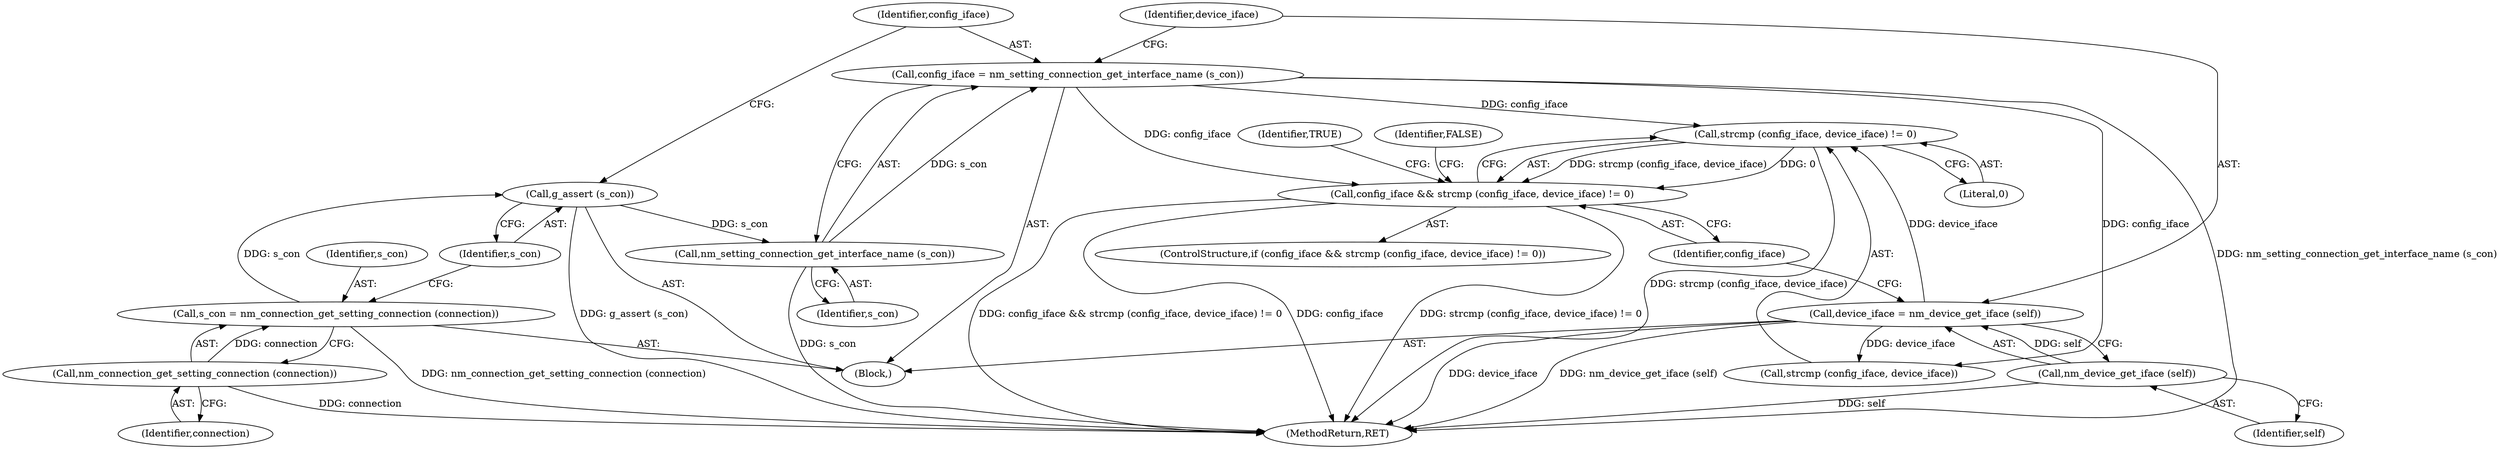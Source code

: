 digraph "0_NetworkManager_d5fc88e573fa58b93034b04d35a2454f5d28cad9@API" {
"1003192" [label="(Call,strcmp (config_iface, device_iface) != 0)"];
"1003181" [label="(Call,config_iface = nm_setting_connection_get_interface_name (s_con))"];
"1003183" [label="(Call,nm_setting_connection_get_interface_name (s_con))"];
"1003179" [label="(Call,g_assert (s_con))"];
"1003175" [label="(Call,s_con = nm_connection_get_setting_connection (connection))"];
"1003177" [label="(Call,nm_connection_get_setting_connection (connection))"];
"1003185" [label="(Call,device_iface = nm_device_get_iface (self))"];
"1003187" [label="(Call,nm_device_get_iface (self))"];
"1003190" [label="(Call,config_iface && strcmp (config_iface, device_iface) != 0)"];
"1003171" [label="(Block,)"];
"1003189" [label="(ControlStructure,if (config_iface && strcmp (config_iface, device_iface) != 0))"];
"1003182" [label="(Identifier,config_iface)"];
"1003181" [label="(Call,config_iface = nm_setting_connection_get_interface_name (s_con))"];
"1003179" [label="(Call,g_assert (s_con))"];
"1003187" [label="(Call,nm_device_get_iface (self))"];
"1003178" [label="(Identifier,connection)"];
"1003183" [label="(Call,nm_setting_connection_get_interface_name (s_con))"];
"1003185" [label="(Call,device_iface = nm_device_get_iface (self))"];
"1003177" [label="(Call,nm_connection_get_setting_connection (connection))"];
"1003180" [label="(Identifier,s_con)"];
"1003190" [label="(Call,config_iface && strcmp (config_iface, device_iface) != 0)"];
"1003175" [label="(Call,s_con = nm_connection_get_setting_connection (connection))"];
"1003200" [label="(Identifier,TRUE)"];
"1003193" [label="(Call,strcmp (config_iface, device_iface))"];
"1003186" [label="(Identifier,device_iface)"];
"1003198" [label="(Identifier,FALSE)"];
"1003184" [label="(Identifier,s_con)"];
"1003192" [label="(Call,strcmp (config_iface, device_iface) != 0)"];
"1003188" [label="(Identifier,self)"];
"1003191" [label="(Identifier,config_iface)"];
"1007368" [label="(MethodReturn,RET)"];
"1003196" [label="(Literal,0)"];
"1003176" [label="(Identifier,s_con)"];
"1003192" -> "1003190"  [label="AST: "];
"1003192" -> "1003196"  [label="CFG: "];
"1003193" -> "1003192"  [label="AST: "];
"1003196" -> "1003192"  [label="AST: "];
"1003190" -> "1003192"  [label="CFG: "];
"1003192" -> "1007368"  [label="DDG: strcmp (config_iface, device_iface)"];
"1003192" -> "1003190"  [label="DDG: strcmp (config_iface, device_iface)"];
"1003192" -> "1003190"  [label="DDG: 0"];
"1003181" -> "1003192"  [label="DDG: config_iface"];
"1003185" -> "1003192"  [label="DDG: device_iface"];
"1003181" -> "1003171"  [label="AST: "];
"1003181" -> "1003183"  [label="CFG: "];
"1003182" -> "1003181"  [label="AST: "];
"1003183" -> "1003181"  [label="AST: "];
"1003186" -> "1003181"  [label="CFG: "];
"1003181" -> "1007368"  [label="DDG: nm_setting_connection_get_interface_name (s_con)"];
"1003183" -> "1003181"  [label="DDG: s_con"];
"1003181" -> "1003190"  [label="DDG: config_iface"];
"1003181" -> "1003193"  [label="DDG: config_iface"];
"1003183" -> "1003184"  [label="CFG: "];
"1003184" -> "1003183"  [label="AST: "];
"1003183" -> "1007368"  [label="DDG: s_con"];
"1003179" -> "1003183"  [label="DDG: s_con"];
"1003179" -> "1003171"  [label="AST: "];
"1003179" -> "1003180"  [label="CFG: "];
"1003180" -> "1003179"  [label="AST: "];
"1003182" -> "1003179"  [label="CFG: "];
"1003179" -> "1007368"  [label="DDG: g_assert (s_con)"];
"1003175" -> "1003179"  [label="DDG: s_con"];
"1003175" -> "1003171"  [label="AST: "];
"1003175" -> "1003177"  [label="CFG: "];
"1003176" -> "1003175"  [label="AST: "];
"1003177" -> "1003175"  [label="AST: "];
"1003180" -> "1003175"  [label="CFG: "];
"1003175" -> "1007368"  [label="DDG: nm_connection_get_setting_connection (connection)"];
"1003177" -> "1003175"  [label="DDG: connection"];
"1003177" -> "1003178"  [label="CFG: "];
"1003178" -> "1003177"  [label="AST: "];
"1003177" -> "1007368"  [label="DDG: connection"];
"1003185" -> "1003171"  [label="AST: "];
"1003185" -> "1003187"  [label="CFG: "];
"1003186" -> "1003185"  [label="AST: "];
"1003187" -> "1003185"  [label="AST: "];
"1003191" -> "1003185"  [label="CFG: "];
"1003185" -> "1007368"  [label="DDG: device_iface"];
"1003185" -> "1007368"  [label="DDG: nm_device_get_iface (self)"];
"1003187" -> "1003185"  [label="DDG: self"];
"1003185" -> "1003193"  [label="DDG: device_iface"];
"1003187" -> "1003188"  [label="CFG: "];
"1003188" -> "1003187"  [label="AST: "];
"1003187" -> "1007368"  [label="DDG: self"];
"1003190" -> "1003189"  [label="AST: "];
"1003190" -> "1003191"  [label="CFG: "];
"1003191" -> "1003190"  [label="AST: "];
"1003198" -> "1003190"  [label="CFG: "];
"1003200" -> "1003190"  [label="CFG: "];
"1003190" -> "1007368"  [label="DDG: config_iface && strcmp (config_iface, device_iface) != 0"];
"1003190" -> "1007368"  [label="DDG: config_iface"];
"1003190" -> "1007368"  [label="DDG: strcmp (config_iface, device_iface) != 0"];
}
